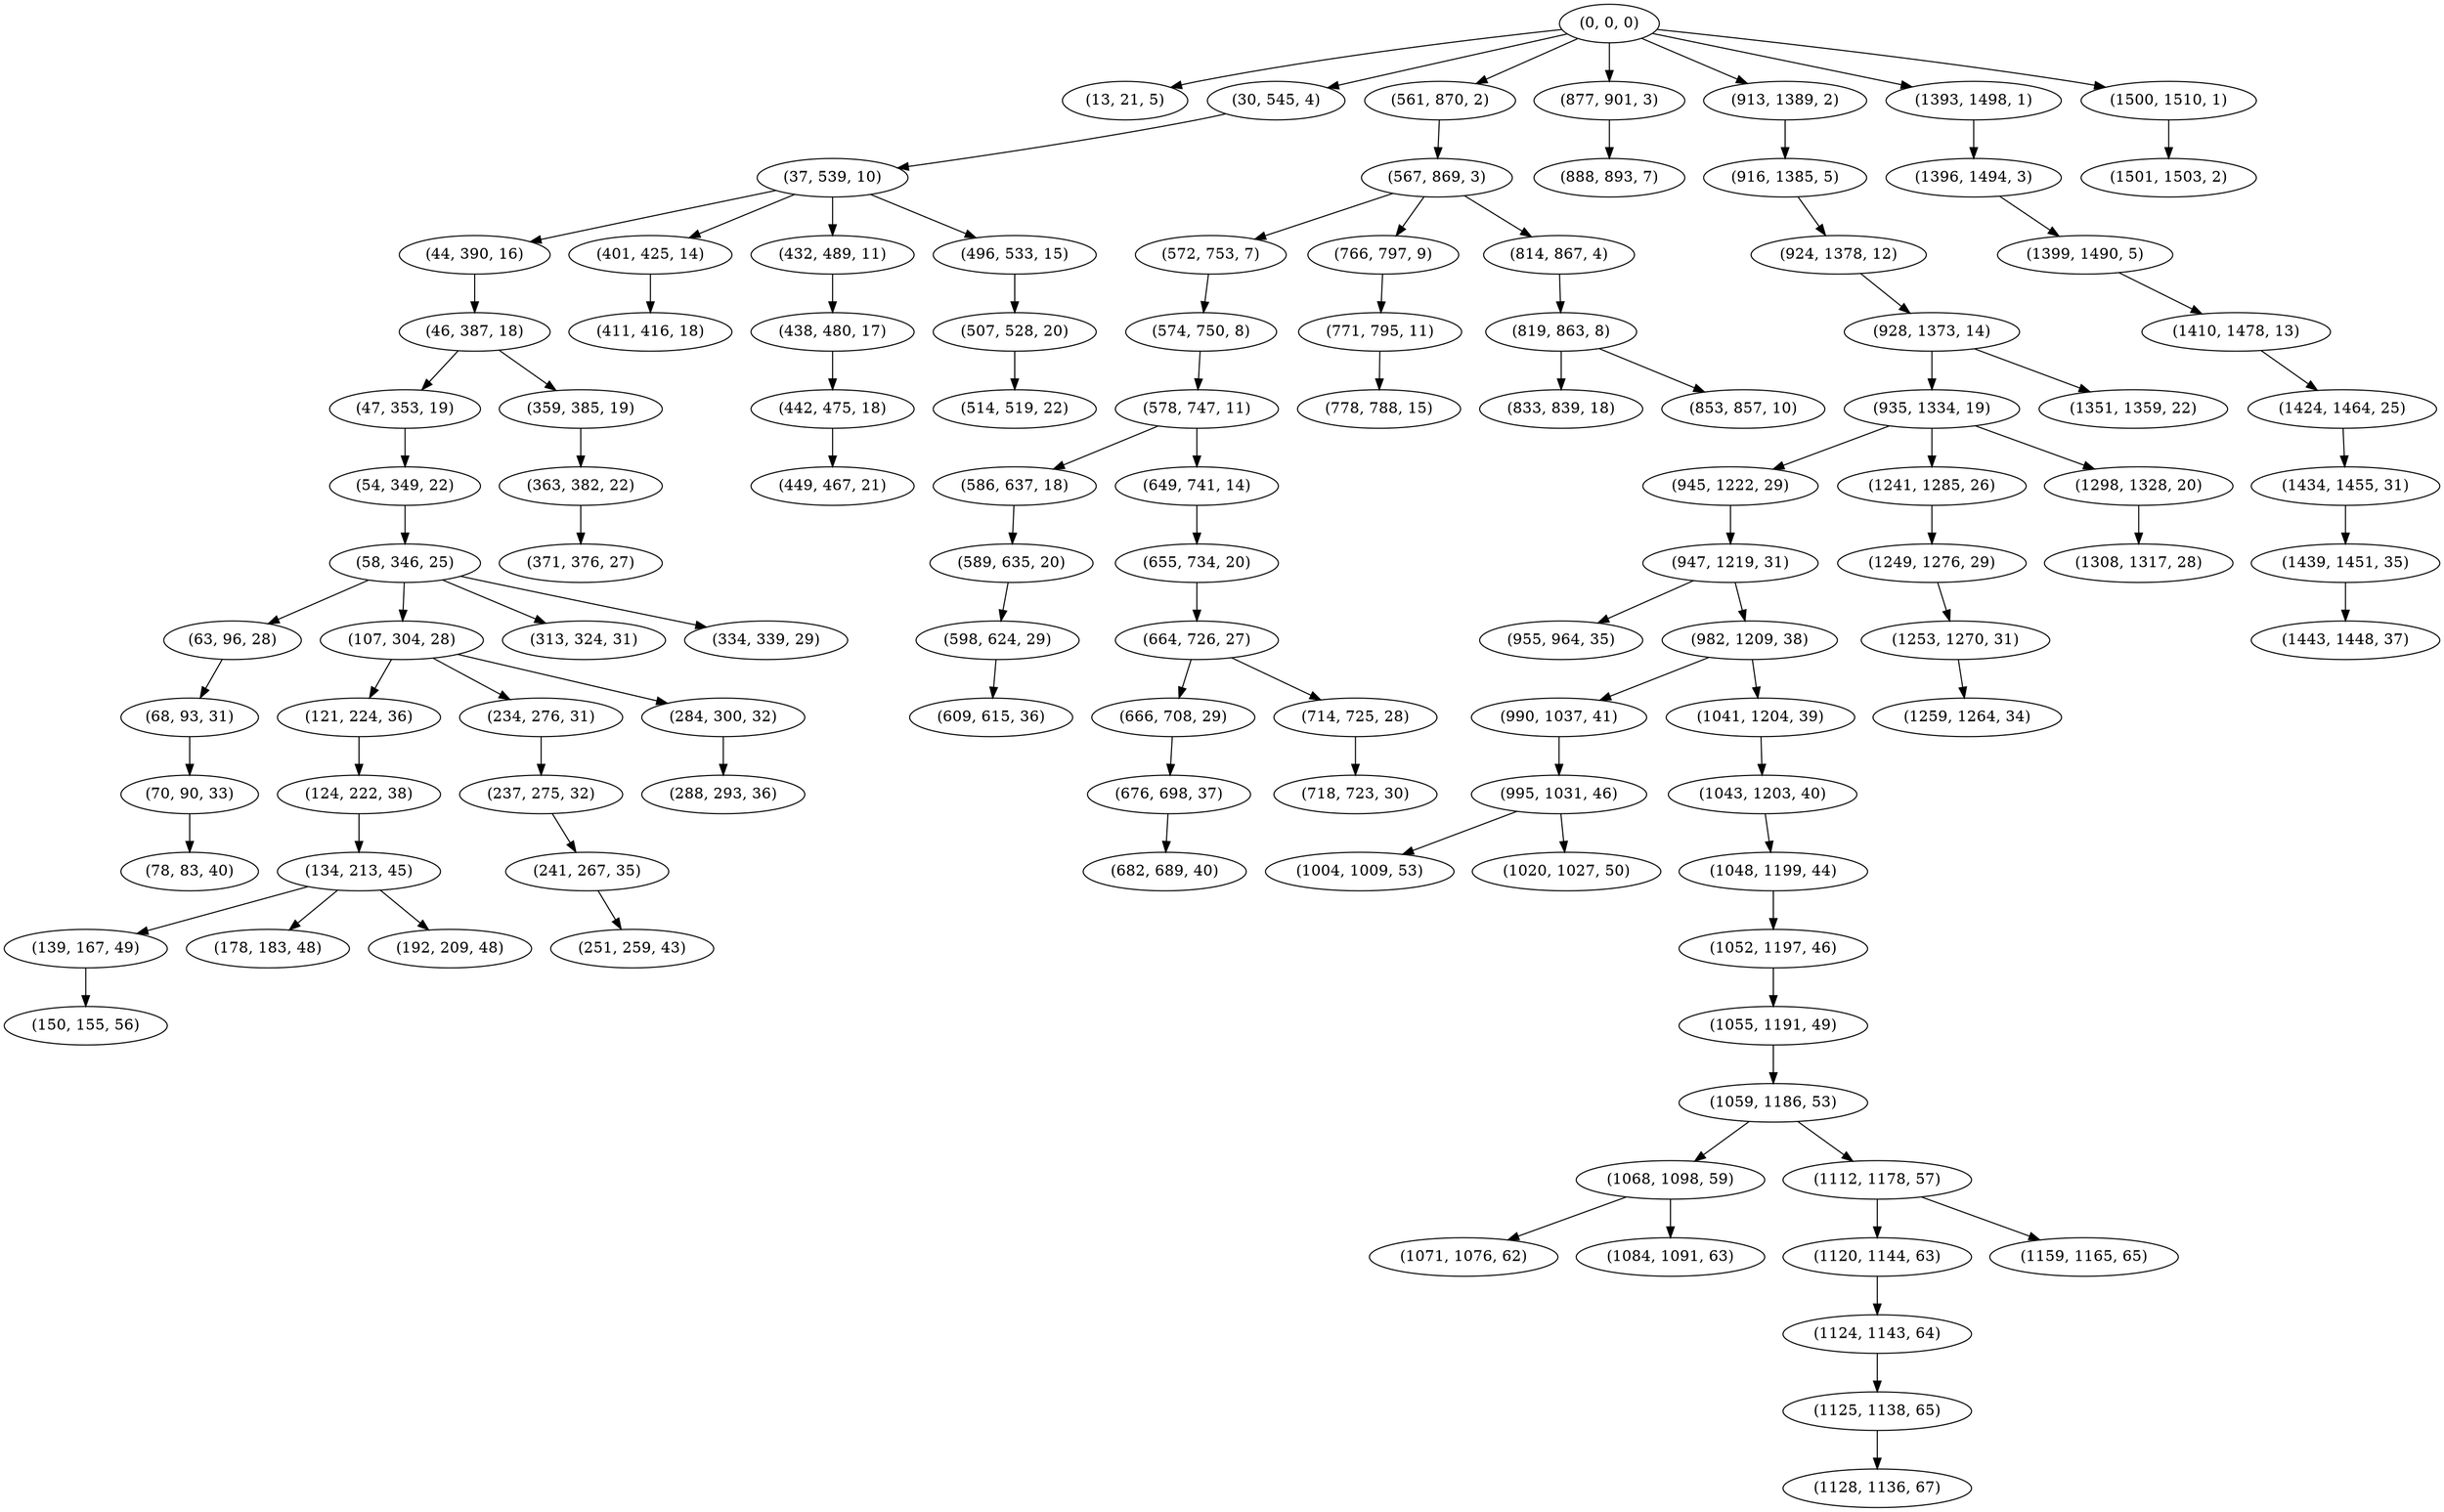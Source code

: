 digraph tree {
    "(0, 0, 0)";
    "(13, 21, 5)";
    "(30, 545, 4)";
    "(37, 539, 10)";
    "(44, 390, 16)";
    "(46, 387, 18)";
    "(47, 353, 19)";
    "(54, 349, 22)";
    "(58, 346, 25)";
    "(63, 96, 28)";
    "(68, 93, 31)";
    "(70, 90, 33)";
    "(78, 83, 40)";
    "(107, 304, 28)";
    "(121, 224, 36)";
    "(124, 222, 38)";
    "(134, 213, 45)";
    "(139, 167, 49)";
    "(150, 155, 56)";
    "(178, 183, 48)";
    "(192, 209, 48)";
    "(234, 276, 31)";
    "(237, 275, 32)";
    "(241, 267, 35)";
    "(251, 259, 43)";
    "(284, 300, 32)";
    "(288, 293, 36)";
    "(313, 324, 31)";
    "(334, 339, 29)";
    "(359, 385, 19)";
    "(363, 382, 22)";
    "(371, 376, 27)";
    "(401, 425, 14)";
    "(411, 416, 18)";
    "(432, 489, 11)";
    "(438, 480, 17)";
    "(442, 475, 18)";
    "(449, 467, 21)";
    "(496, 533, 15)";
    "(507, 528, 20)";
    "(514, 519, 22)";
    "(561, 870, 2)";
    "(567, 869, 3)";
    "(572, 753, 7)";
    "(574, 750, 8)";
    "(578, 747, 11)";
    "(586, 637, 18)";
    "(589, 635, 20)";
    "(598, 624, 29)";
    "(609, 615, 36)";
    "(649, 741, 14)";
    "(655, 734, 20)";
    "(664, 726, 27)";
    "(666, 708, 29)";
    "(676, 698, 37)";
    "(682, 689, 40)";
    "(714, 725, 28)";
    "(718, 723, 30)";
    "(766, 797, 9)";
    "(771, 795, 11)";
    "(778, 788, 15)";
    "(814, 867, 4)";
    "(819, 863, 8)";
    "(833, 839, 18)";
    "(853, 857, 10)";
    "(877, 901, 3)";
    "(888, 893, 7)";
    "(913, 1389, 2)";
    "(916, 1385, 5)";
    "(924, 1378, 12)";
    "(928, 1373, 14)";
    "(935, 1334, 19)";
    "(945, 1222, 29)";
    "(947, 1219, 31)";
    "(955, 964, 35)";
    "(982, 1209, 38)";
    "(990, 1037, 41)";
    "(995, 1031, 46)";
    "(1004, 1009, 53)";
    "(1020, 1027, 50)";
    "(1041, 1204, 39)";
    "(1043, 1203, 40)";
    "(1048, 1199, 44)";
    "(1052, 1197, 46)";
    "(1055, 1191, 49)";
    "(1059, 1186, 53)";
    "(1068, 1098, 59)";
    "(1071, 1076, 62)";
    "(1084, 1091, 63)";
    "(1112, 1178, 57)";
    "(1120, 1144, 63)";
    "(1124, 1143, 64)";
    "(1125, 1138, 65)";
    "(1128, 1136, 67)";
    "(1159, 1165, 65)";
    "(1241, 1285, 26)";
    "(1249, 1276, 29)";
    "(1253, 1270, 31)";
    "(1259, 1264, 34)";
    "(1298, 1328, 20)";
    "(1308, 1317, 28)";
    "(1351, 1359, 22)";
    "(1393, 1498, 1)";
    "(1396, 1494, 3)";
    "(1399, 1490, 5)";
    "(1410, 1478, 13)";
    "(1424, 1464, 25)";
    "(1434, 1455, 31)";
    "(1439, 1451, 35)";
    "(1443, 1448, 37)";
    "(1500, 1510, 1)";
    "(1501, 1503, 2)";
    "(0, 0, 0)" -> "(13, 21, 5)";
    "(0, 0, 0)" -> "(30, 545, 4)";
    "(0, 0, 0)" -> "(561, 870, 2)";
    "(0, 0, 0)" -> "(877, 901, 3)";
    "(0, 0, 0)" -> "(913, 1389, 2)";
    "(0, 0, 0)" -> "(1393, 1498, 1)";
    "(0, 0, 0)" -> "(1500, 1510, 1)";
    "(30, 545, 4)" -> "(37, 539, 10)";
    "(37, 539, 10)" -> "(44, 390, 16)";
    "(37, 539, 10)" -> "(401, 425, 14)";
    "(37, 539, 10)" -> "(432, 489, 11)";
    "(37, 539, 10)" -> "(496, 533, 15)";
    "(44, 390, 16)" -> "(46, 387, 18)";
    "(46, 387, 18)" -> "(47, 353, 19)";
    "(46, 387, 18)" -> "(359, 385, 19)";
    "(47, 353, 19)" -> "(54, 349, 22)";
    "(54, 349, 22)" -> "(58, 346, 25)";
    "(58, 346, 25)" -> "(63, 96, 28)";
    "(58, 346, 25)" -> "(107, 304, 28)";
    "(58, 346, 25)" -> "(313, 324, 31)";
    "(58, 346, 25)" -> "(334, 339, 29)";
    "(63, 96, 28)" -> "(68, 93, 31)";
    "(68, 93, 31)" -> "(70, 90, 33)";
    "(70, 90, 33)" -> "(78, 83, 40)";
    "(107, 304, 28)" -> "(121, 224, 36)";
    "(107, 304, 28)" -> "(234, 276, 31)";
    "(107, 304, 28)" -> "(284, 300, 32)";
    "(121, 224, 36)" -> "(124, 222, 38)";
    "(124, 222, 38)" -> "(134, 213, 45)";
    "(134, 213, 45)" -> "(139, 167, 49)";
    "(134, 213, 45)" -> "(178, 183, 48)";
    "(134, 213, 45)" -> "(192, 209, 48)";
    "(139, 167, 49)" -> "(150, 155, 56)";
    "(234, 276, 31)" -> "(237, 275, 32)";
    "(237, 275, 32)" -> "(241, 267, 35)";
    "(241, 267, 35)" -> "(251, 259, 43)";
    "(284, 300, 32)" -> "(288, 293, 36)";
    "(359, 385, 19)" -> "(363, 382, 22)";
    "(363, 382, 22)" -> "(371, 376, 27)";
    "(401, 425, 14)" -> "(411, 416, 18)";
    "(432, 489, 11)" -> "(438, 480, 17)";
    "(438, 480, 17)" -> "(442, 475, 18)";
    "(442, 475, 18)" -> "(449, 467, 21)";
    "(496, 533, 15)" -> "(507, 528, 20)";
    "(507, 528, 20)" -> "(514, 519, 22)";
    "(561, 870, 2)" -> "(567, 869, 3)";
    "(567, 869, 3)" -> "(572, 753, 7)";
    "(567, 869, 3)" -> "(766, 797, 9)";
    "(567, 869, 3)" -> "(814, 867, 4)";
    "(572, 753, 7)" -> "(574, 750, 8)";
    "(574, 750, 8)" -> "(578, 747, 11)";
    "(578, 747, 11)" -> "(586, 637, 18)";
    "(578, 747, 11)" -> "(649, 741, 14)";
    "(586, 637, 18)" -> "(589, 635, 20)";
    "(589, 635, 20)" -> "(598, 624, 29)";
    "(598, 624, 29)" -> "(609, 615, 36)";
    "(649, 741, 14)" -> "(655, 734, 20)";
    "(655, 734, 20)" -> "(664, 726, 27)";
    "(664, 726, 27)" -> "(666, 708, 29)";
    "(664, 726, 27)" -> "(714, 725, 28)";
    "(666, 708, 29)" -> "(676, 698, 37)";
    "(676, 698, 37)" -> "(682, 689, 40)";
    "(714, 725, 28)" -> "(718, 723, 30)";
    "(766, 797, 9)" -> "(771, 795, 11)";
    "(771, 795, 11)" -> "(778, 788, 15)";
    "(814, 867, 4)" -> "(819, 863, 8)";
    "(819, 863, 8)" -> "(833, 839, 18)";
    "(819, 863, 8)" -> "(853, 857, 10)";
    "(877, 901, 3)" -> "(888, 893, 7)";
    "(913, 1389, 2)" -> "(916, 1385, 5)";
    "(916, 1385, 5)" -> "(924, 1378, 12)";
    "(924, 1378, 12)" -> "(928, 1373, 14)";
    "(928, 1373, 14)" -> "(935, 1334, 19)";
    "(928, 1373, 14)" -> "(1351, 1359, 22)";
    "(935, 1334, 19)" -> "(945, 1222, 29)";
    "(935, 1334, 19)" -> "(1241, 1285, 26)";
    "(935, 1334, 19)" -> "(1298, 1328, 20)";
    "(945, 1222, 29)" -> "(947, 1219, 31)";
    "(947, 1219, 31)" -> "(955, 964, 35)";
    "(947, 1219, 31)" -> "(982, 1209, 38)";
    "(982, 1209, 38)" -> "(990, 1037, 41)";
    "(982, 1209, 38)" -> "(1041, 1204, 39)";
    "(990, 1037, 41)" -> "(995, 1031, 46)";
    "(995, 1031, 46)" -> "(1004, 1009, 53)";
    "(995, 1031, 46)" -> "(1020, 1027, 50)";
    "(1041, 1204, 39)" -> "(1043, 1203, 40)";
    "(1043, 1203, 40)" -> "(1048, 1199, 44)";
    "(1048, 1199, 44)" -> "(1052, 1197, 46)";
    "(1052, 1197, 46)" -> "(1055, 1191, 49)";
    "(1055, 1191, 49)" -> "(1059, 1186, 53)";
    "(1059, 1186, 53)" -> "(1068, 1098, 59)";
    "(1059, 1186, 53)" -> "(1112, 1178, 57)";
    "(1068, 1098, 59)" -> "(1071, 1076, 62)";
    "(1068, 1098, 59)" -> "(1084, 1091, 63)";
    "(1112, 1178, 57)" -> "(1120, 1144, 63)";
    "(1112, 1178, 57)" -> "(1159, 1165, 65)";
    "(1120, 1144, 63)" -> "(1124, 1143, 64)";
    "(1124, 1143, 64)" -> "(1125, 1138, 65)";
    "(1125, 1138, 65)" -> "(1128, 1136, 67)";
    "(1241, 1285, 26)" -> "(1249, 1276, 29)";
    "(1249, 1276, 29)" -> "(1253, 1270, 31)";
    "(1253, 1270, 31)" -> "(1259, 1264, 34)";
    "(1298, 1328, 20)" -> "(1308, 1317, 28)";
    "(1393, 1498, 1)" -> "(1396, 1494, 3)";
    "(1396, 1494, 3)" -> "(1399, 1490, 5)";
    "(1399, 1490, 5)" -> "(1410, 1478, 13)";
    "(1410, 1478, 13)" -> "(1424, 1464, 25)";
    "(1424, 1464, 25)" -> "(1434, 1455, 31)";
    "(1434, 1455, 31)" -> "(1439, 1451, 35)";
    "(1439, 1451, 35)" -> "(1443, 1448, 37)";
    "(1500, 1510, 1)" -> "(1501, 1503, 2)";
}
